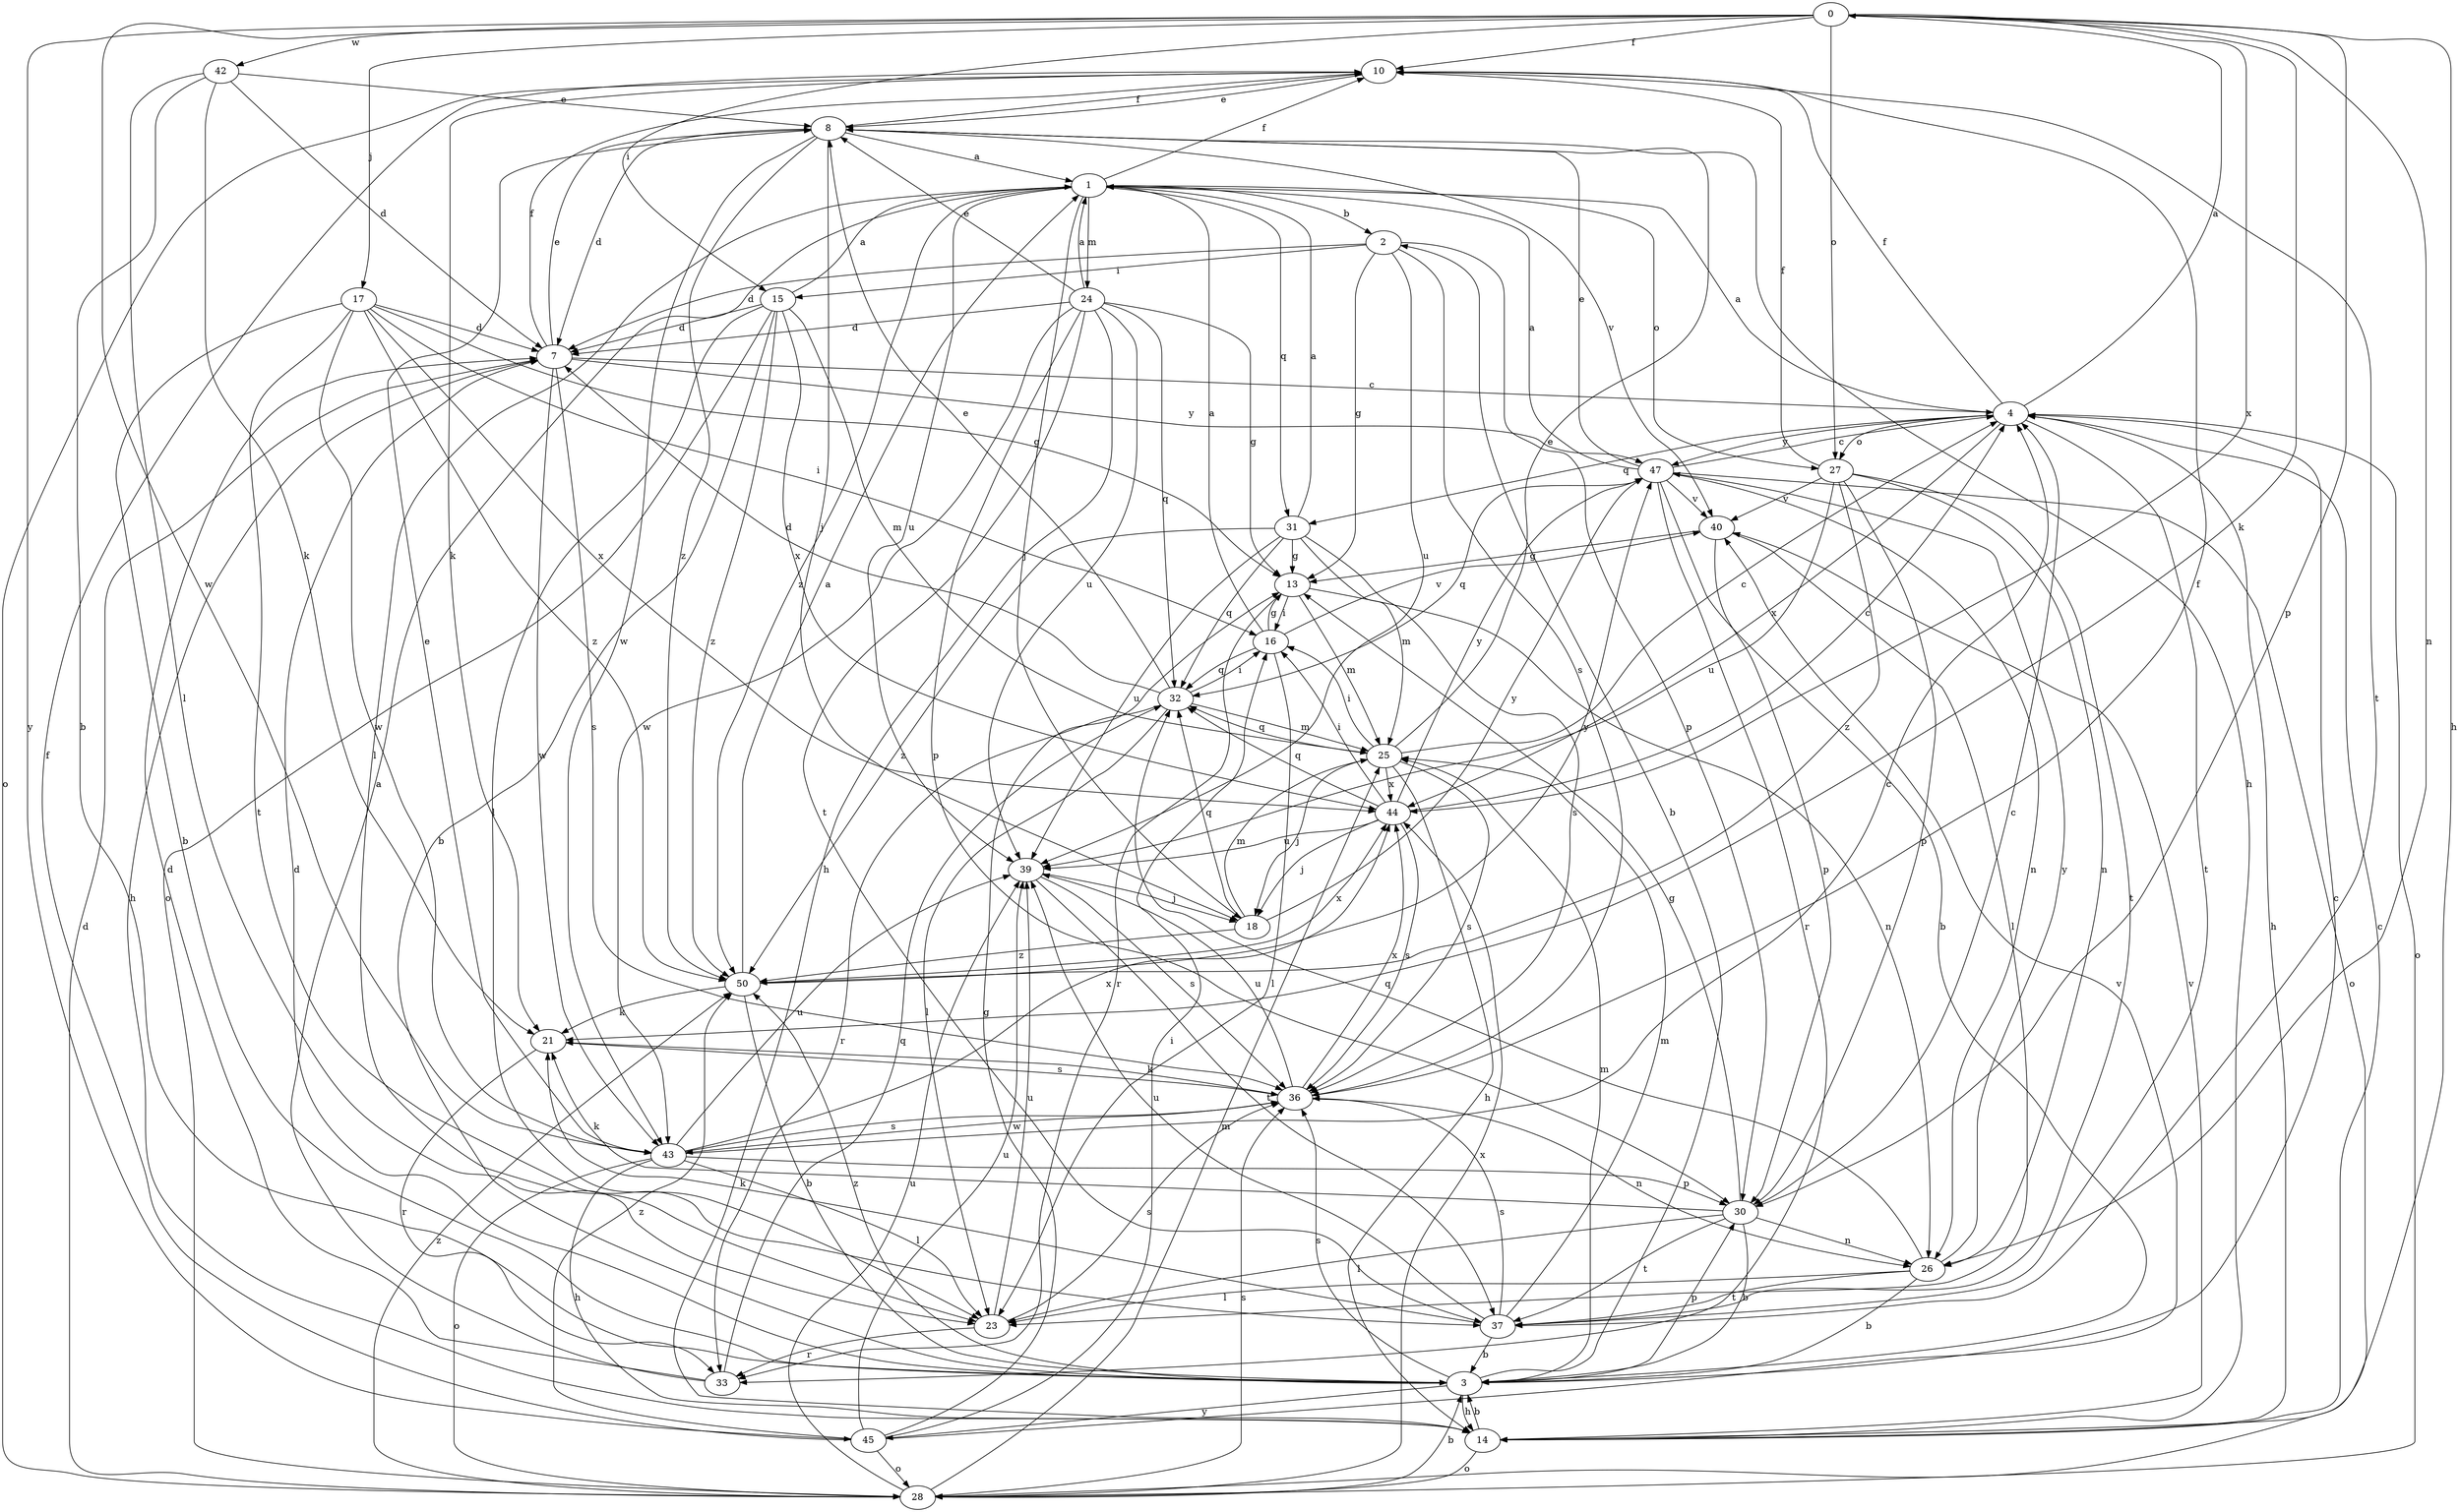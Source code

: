 strict digraph  {
0;
1;
2;
3;
4;
7;
8;
10;
13;
14;
15;
16;
17;
18;
21;
23;
24;
25;
26;
27;
28;
30;
31;
32;
33;
36;
37;
39;
40;
42;
43;
44;
45;
47;
50;
0 -> 10  [label=f];
0 -> 14  [label=h];
0 -> 15  [label=i];
0 -> 17  [label=j];
0 -> 21  [label=k];
0 -> 26  [label=n];
0 -> 27  [label=o];
0 -> 30  [label=p];
0 -> 42  [label=w];
0 -> 43  [label=w];
0 -> 44  [label=x];
0 -> 45  [label=y];
1 -> 2  [label=b];
1 -> 10  [label=f];
1 -> 18  [label=j];
1 -> 23  [label=l];
1 -> 24  [label=m];
1 -> 27  [label=o];
1 -> 31  [label=q];
1 -> 39  [label=u];
1 -> 50  [label=z];
2 -> 7  [label=d];
2 -> 13  [label=g];
2 -> 15  [label=i];
2 -> 30  [label=p];
2 -> 36  [label=s];
2 -> 39  [label=u];
3 -> 2  [label=b];
3 -> 4  [label=c];
3 -> 7  [label=d];
3 -> 14  [label=h];
3 -> 25  [label=m];
3 -> 30  [label=p];
3 -> 36  [label=s];
3 -> 45  [label=y];
3 -> 50  [label=z];
4 -> 0  [label=a];
4 -> 1  [label=a];
4 -> 10  [label=f];
4 -> 14  [label=h];
4 -> 27  [label=o];
4 -> 28  [label=o];
4 -> 31  [label=q];
4 -> 37  [label=t];
4 -> 44  [label=x];
4 -> 47  [label=y];
7 -> 4  [label=c];
7 -> 8  [label=e];
7 -> 10  [label=f];
7 -> 14  [label=h];
7 -> 36  [label=s];
7 -> 43  [label=w];
7 -> 47  [label=y];
8 -> 1  [label=a];
8 -> 7  [label=d];
8 -> 10  [label=f];
8 -> 14  [label=h];
8 -> 18  [label=j];
8 -> 40  [label=v];
8 -> 43  [label=w];
8 -> 50  [label=z];
10 -> 8  [label=e];
10 -> 21  [label=k];
10 -> 28  [label=o];
10 -> 37  [label=t];
13 -> 16  [label=i];
13 -> 25  [label=m];
13 -> 26  [label=n];
13 -> 33  [label=r];
14 -> 3  [label=b];
14 -> 4  [label=c];
14 -> 28  [label=o];
14 -> 40  [label=v];
15 -> 1  [label=a];
15 -> 3  [label=b];
15 -> 7  [label=d];
15 -> 23  [label=l];
15 -> 25  [label=m];
15 -> 28  [label=o];
15 -> 44  [label=x];
15 -> 50  [label=z];
16 -> 1  [label=a];
16 -> 13  [label=g];
16 -> 23  [label=l];
16 -> 32  [label=q];
16 -> 40  [label=v];
17 -> 3  [label=b];
17 -> 7  [label=d];
17 -> 13  [label=g];
17 -> 16  [label=i];
17 -> 37  [label=t];
17 -> 43  [label=w];
17 -> 44  [label=x];
17 -> 50  [label=z];
18 -> 25  [label=m];
18 -> 32  [label=q];
18 -> 47  [label=y];
18 -> 50  [label=z];
21 -> 33  [label=r];
21 -> 36  [label=s];
23 -> 33  [label=r];
23 -> 36  [label=s];
23 -> 39  [label=u];
24 -> 1  [label=a];
24 -> 7  [label=d];
24 -> 8  [label=e];
24 -> 13  [label=g];
24 -> 14  [label=h];
24 -> 30  [label=p];
24 -> 32  [label=q];
24 -> 37  [label=t];
24 -> 39  [label=u];
24 -> 43  [label=w];
25 -> 4  [label=c];
25 -> 8  [label=e];
25 -> 14  [label=h];
25 -> 16  [label=i];
25 -> 18  [label=j];
25 -> 32  [label=q];
25 -> 36  [label=s];
25 -> 44  [label=x];
26 -> 3  [label=b];
26 -> 23  [label=l];
26 -> 32  [label=q];
26 -> 37  [label=t];
26 -> 47  [label=y];
27 -> 10  [label=f];
27 -> 26  [label=n];
27 -> 30  [label=p];
27 -> 37  [label=t];
27 -> 39  [label=u];
27 -> 40  [label=v];
27 -> 50  [label=z];
28 -> 3  [label=b];
28 -> 7  [label=d];
28 -> 25  [label=m];
28 -> 36  [label=s];
28 -> 39  [label=u];
28 -> 44  [label=x];
28 -> 50  [label=z];
30 -> 3  [label=b];
30 -> 4  [label=c];
30 -> 13  [label=g];
30 -> 21  [label=k];
30 -> 23  [label=l];
30 -> 26  [label=n];
30 -> 37  [label=t];
31 -> 1  [label=a];
31 -> 13  [label=g];
31 -> 25  [label=m];
31 -> 32  [label=q];
31 -> 36  [label=s];
31 -> 39  [label=u];
31 -> 50  [label=z];
32 -> 7  [label=d];
32 -> 8  [label=e];
32 -> 16  [label=i];
32 -> 23  [label=l];
32 -> 25  [label=m];
32 -> 33  [label=r];
33 -> 1  [label=a];
33 -> 7  [label=d];
33 -> 32  [label=q];
36 -> 10  [label=f];
36 -> 21  [label=k];
36 -> 26  [label=n];
36 -> 39  [label=u];
36 -> 43  [label=w];
36 -> 44  [label=x];
37 -> 3  [label=b];
37 -> 21  [label=k];
37 -> 25  [label=m];
37 -> 36  [label=s];
37 -> 39  [label=u];
39 -> 18  [label=j];
39 -> 36  [label=s];
39 -> 37  [label=t];
40 -> 13  [label=g];
40 -> 23  [label=l];
40 -> 30  [label=p];
42 -> 3  [label=b];
42 -> 7  [label=d];
42 -> 8  [label=e];
42 -> 21  [label=k];
42 -> 23  [label=l];
43 -> 4  [label=c];
43 -> 8  [label=e];
43 -> 14  [label=h];
43 -> 23  [label=l];
43 -> 28  [label=o];
43 -> 30  [label=p];
43 -> 36  [label=s];
43 -> 39  [label=u];
43 -> 44  [label=x];
44 -> 4  [label=c];
44 -> 16  [label=i];
44 -> 18  [label=j];
44 -> 32  [label=q];
44 -> 36  [label=s];
44 -> 39  [label=u];
44 -> 47  [label=y];
45 -> 10  [label=f];
45 -> 13  [label=g];
45 -> 16  [label=i];
45 -> 28  [label=o];
45 -> 39  [label=u];
45 -> 40  [label=v];
45 -> 50  [label=z];
47 -> 1  [label=a];
47 -> 3  [label=b];
47 -> 4  [label=c];
47 -> 8  [label=e];
47 -> 26  [label=n];
47 -> 28  [label=o];
47 -> 32  [label=q];
47 -> 33  [label=r];
47 -> 40  [label=v];
50 -> 1  [label=a];
50 -> 3  [label=b];
50 -> 21  [label=k];
50 -> 44  [label=x];
50 -> 47  [label=y];
}
